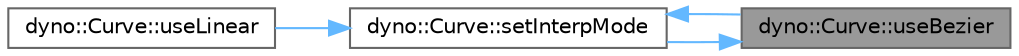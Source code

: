digraph "dyno::Curve::useBezier"
{
 // LATEX_PDF_SIZE
  bgcolor="transparent";
  edge [fontname=Helvetica,fontsize=10,labelfontname=Helvetica,labelfontsize=10];
  node [fontname=Helvetica,fontsize=10,shape=box,height=0.2,width=0.4];
  rankdir="RL";
  Node1 [id="Node000001",label="dyno::Curve::useBezier",height=0.2,width=0.4,color="gray40", fillcolor="grey60", style="filled", fontcolor="black",tooltip=" "];
  Node1 -> Node2 [id="edge1_Node000001_Node000002",dir="back",color="steelblue1",style="solid",tooltip=" "];
  Node2 [id="Node000002",label="dyno::Curve::setInterpMode",height=0.2,width=0.4,color="grey40", fillcolor="white", style="filled",URL="$classdyno_1_1_curve.html#a65f3357593f8d99b6c260a74dbb8ff50",tooltip=" "];
  Node2 -> Node1 [id="edge2_Node000002_Node000001",dir="back",color="steelblue1",style="solid",tooltip=" "];
  Node2 -> Node3 [id="edge3_Node000002_Node000003",dir="back",color="steelblue1",style="solid",tooltip=" "];
  Node3 [id="Node000003",label="dyno::Curve::useLinear",height=0.2,width=0.4,color="grey40", fillcolor="white", style="filled",URL="$classdyno_1_1_curve.html#a5a5c9e2f7b83e9c54384d12659d465dd",tooltip=" "];
}
